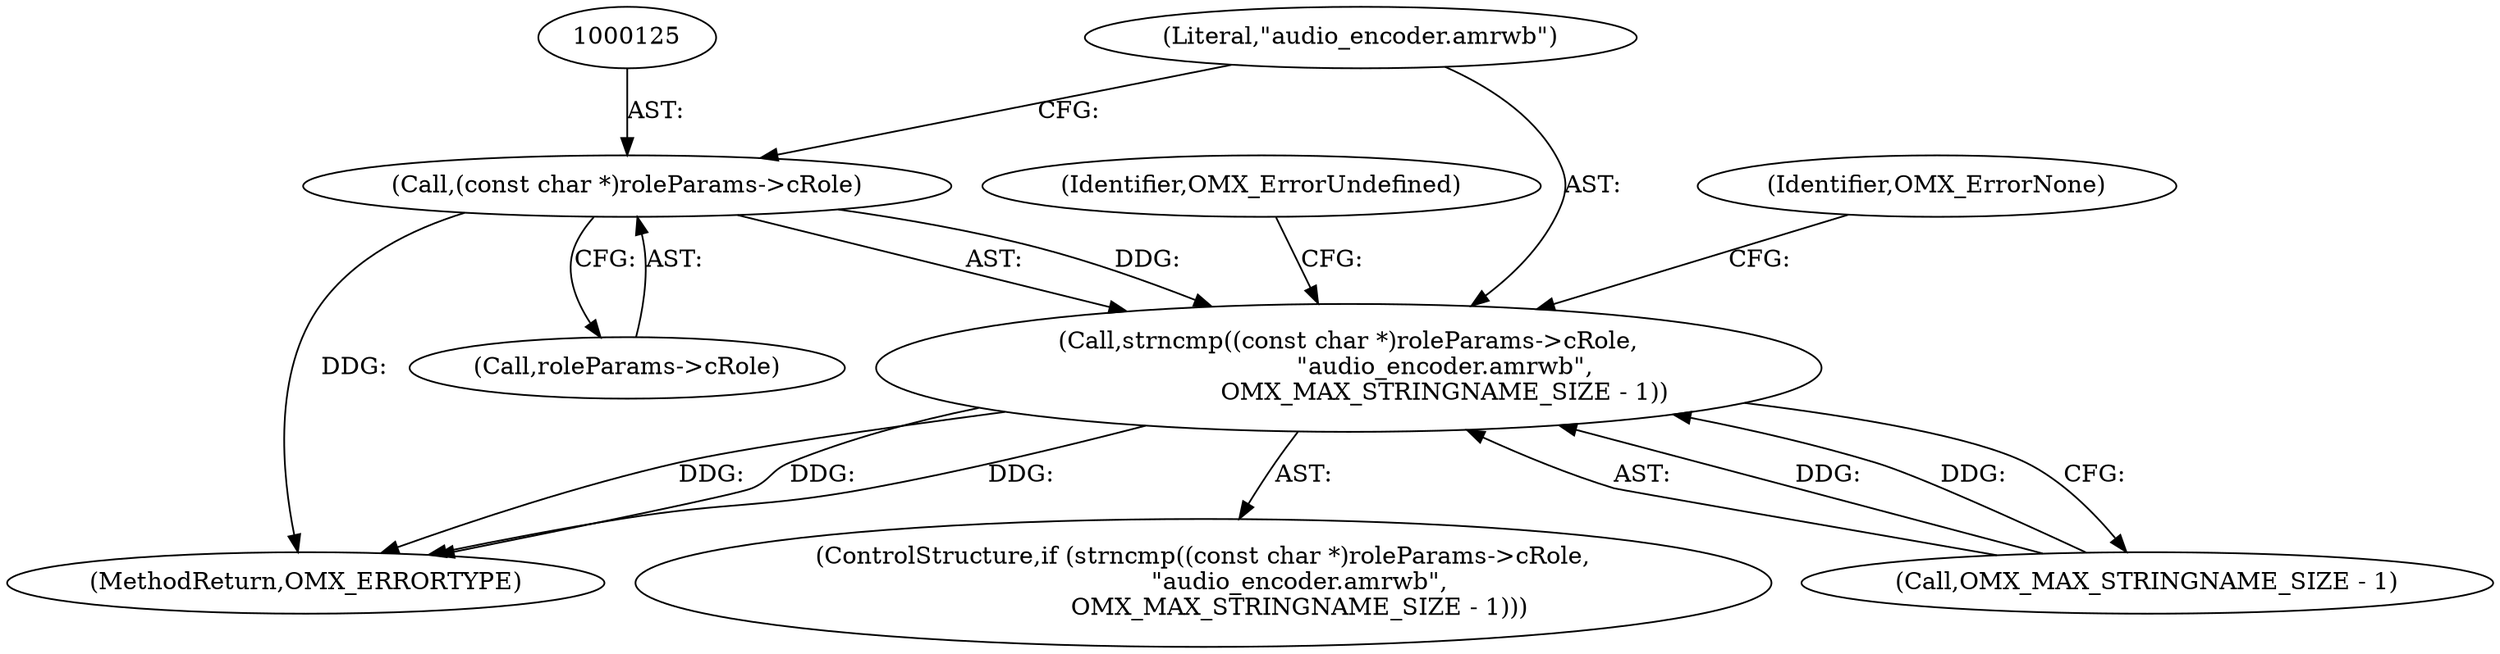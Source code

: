 digraph "0_Android_295c883fe3105b19bcd0f9e07d54c6b589fc5bff_11@pointer" {
"1000124" [label="(Call,(const char *)roleParams->cRole)"];
"1000123" [label="(Call,strncmp((const char *)roleParams->cRole,\n                         \"audio_encoder.amrwb\",\n                         OMX_MAX_STRINGNAME_SIZE - 1))"];
"1000137" [label="(Identifier,OMX_ErrorNone)"];
"1000124" [label="(Call,(const char *)roleParams->cRole)"];
"1000345" [label="(MethodReturn,OMX_ERRORTYPE)"];
"1000126" [label="(Call,roleParams->cRole)"];
"1000135" [label="(Identifier,OMX_ErrorUndefined)"];
"1000129" [label="(Literal,\"audio_encoder.amrwb\")"];
"1000123" [label="(Call,strncmp((const char *)roleParams->cRole,\n                         \"audio_encoder.amrwb\",\n                         OMX_MAX_STRINGNAME_SIZE - 1))"];
"1000122" [label="(ControlStructure,if (strncmp((const char *)roleParams->cRole,\n                         \"audio_encoder.amrwb\",\n                         OMX_MAX_STRINGNAME_SIZE - 1)))"];
"1000130" [label="(Call,OMX_MAX_STRINGNAME_SIZE - 1)"];
"1000124" -> "1000123"  [label="AST: "];
"1000124" -> "1000126"  [label="CFG: "];
"1000125" -> "1000124"  [label="AST: "];
"1000126" -> "1000124"  [label="AST: "];
"1000129" -> "1000124"  [label="CFG: "];
"1000124" -> "1000345"  [label="DDG: "];
"1000124" -> "1000123"  [label="DDG: "];
"1000123" -> "1000122"  [label="AST: "];
"1000123" -> "1000130"  [label="CFG: "];
"1000129" -> "1000123"  [label="AST: "];
"1000130" -> "1000123"  [label="AST: "];
"1000135" -> "1000123"  [label="CFG: "];
"1000137" -> "1000123"  [label="CFG: "];
"1000123" -> "1000345"  [label="DDG: "];
"1000123" -> "1000345"  [label="DDG: "];
"1000123" -> "1000345"  [label="DDG: "];
"1000130" -> "1000123"  [label="DDG: "];
"1000130" -> "1000123"  [label="DDG: "];
}
